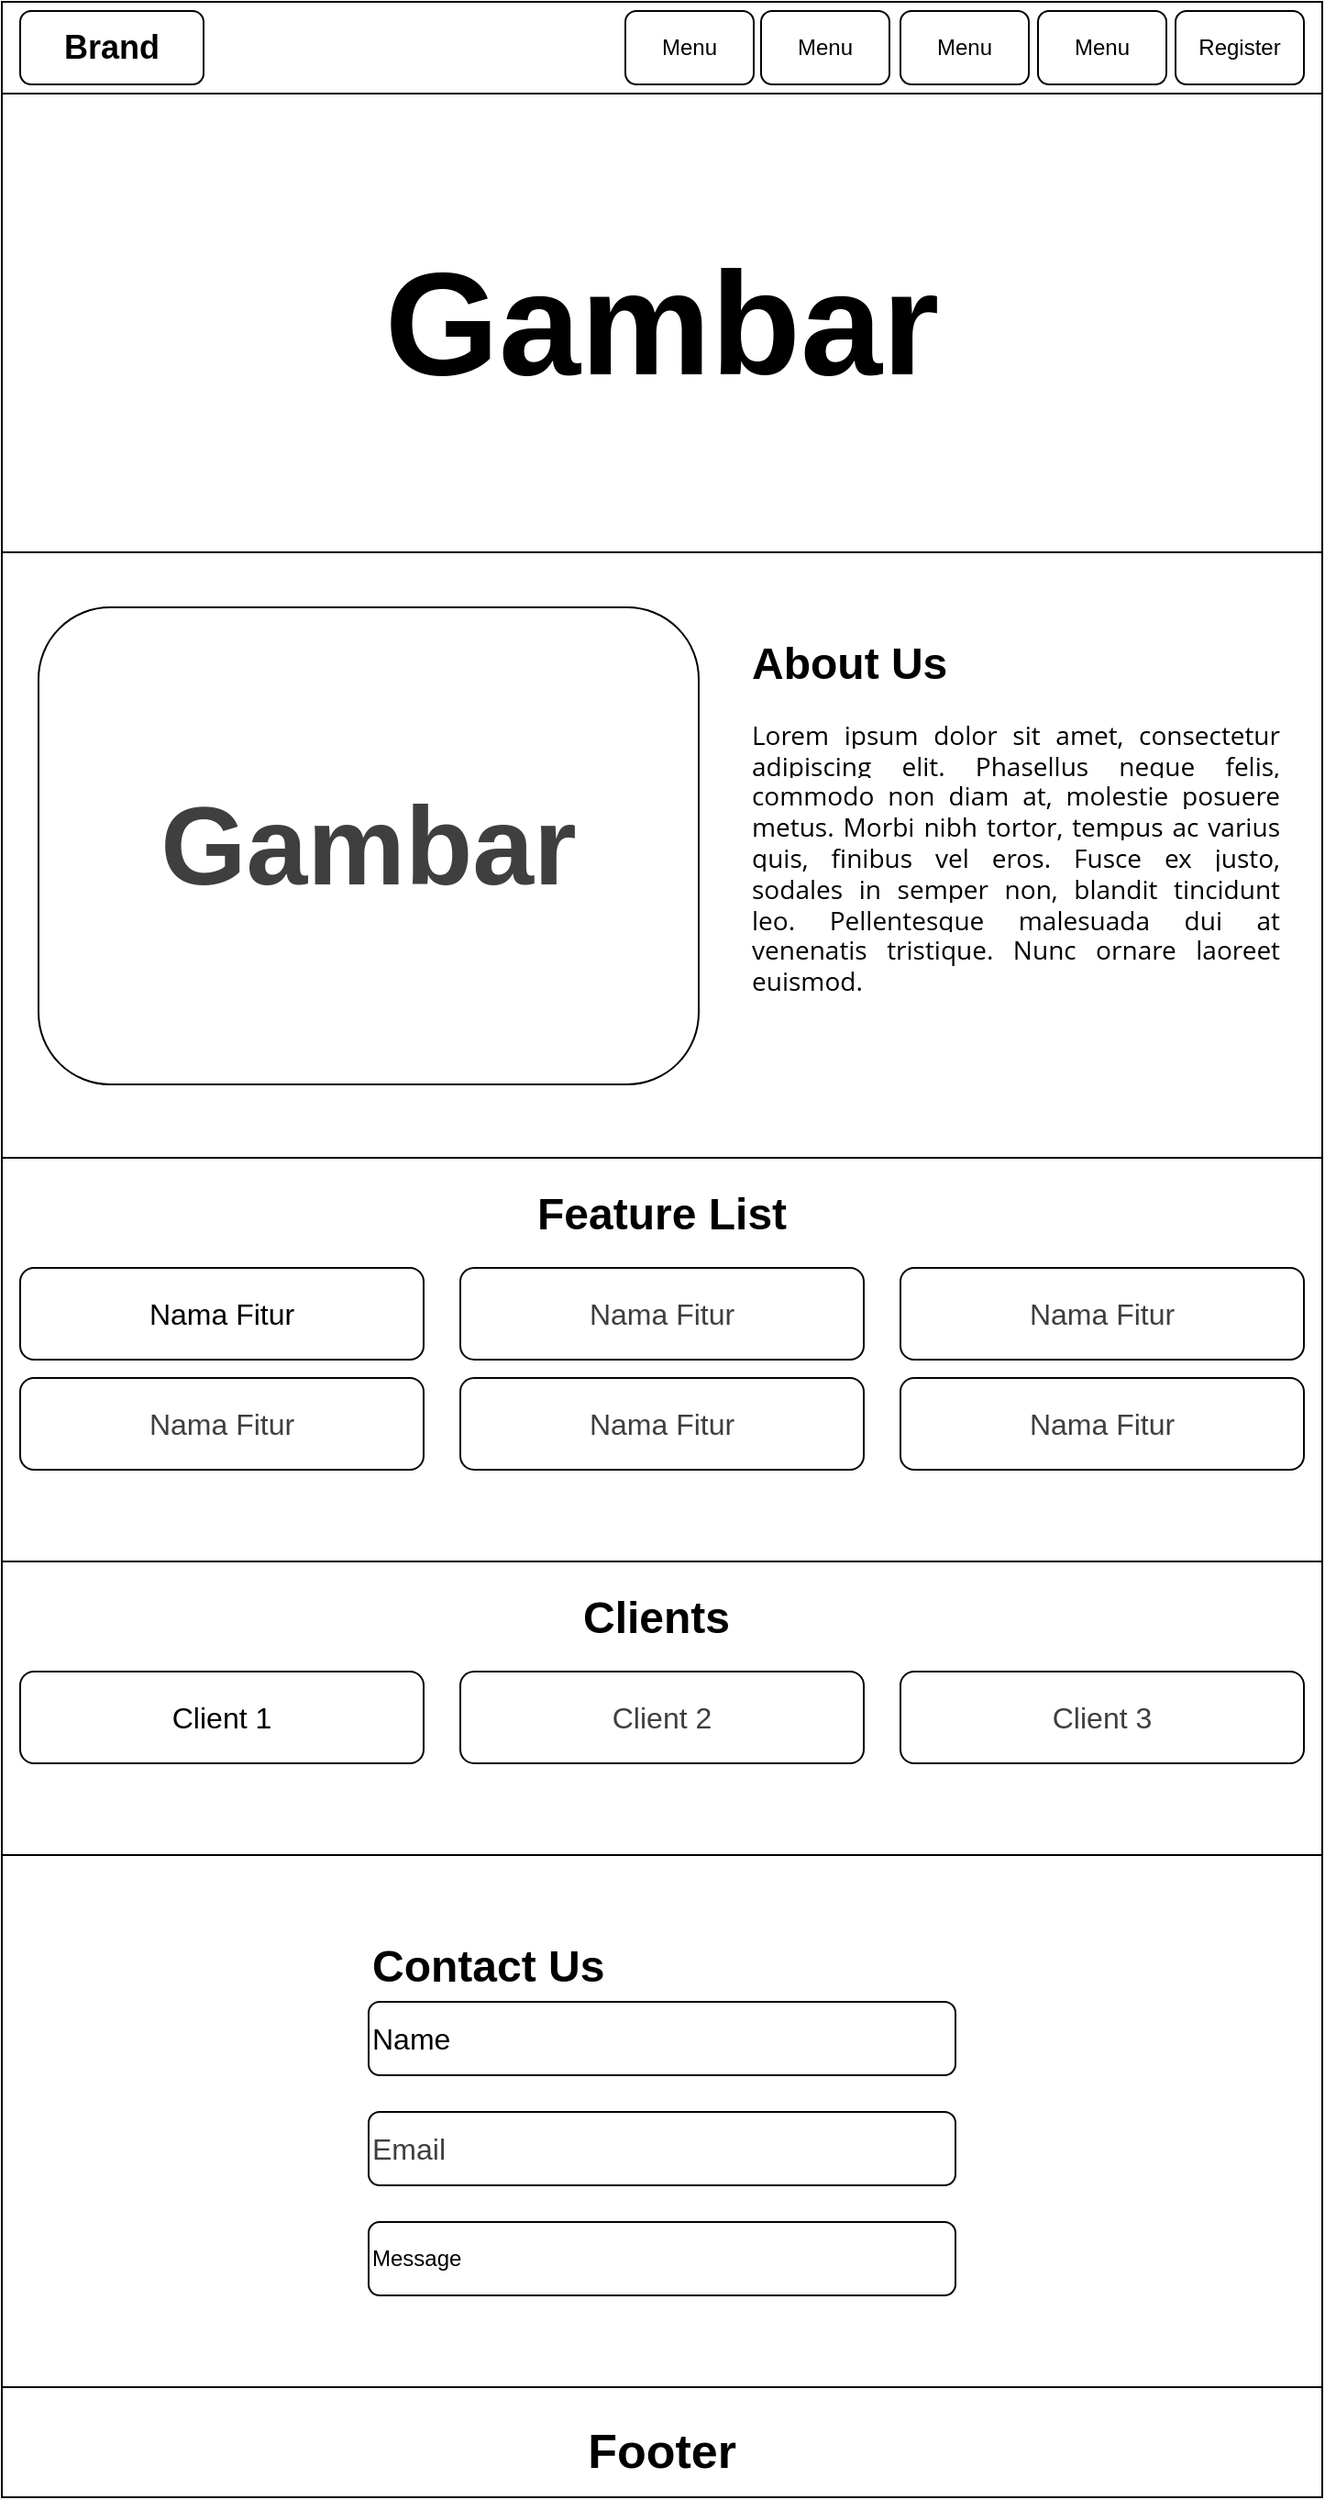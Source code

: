 <mxfile>
    <diagram id="3tV0KPxDNAW3E9toIJmQ" name="Page-1">
        <mxGraphModel dx="1094" dy="572" grid="1" gridSize="10" guides="1" tooltips="1" connect="1" arrows="1" fold="1" page="1" pageScale="1" pageWidth="850" pageHeight="1100" math="0" shadow="0">
            <root>
                <mxCell id="0"/>
                <mxCell id="1" parent="0"/>
                <mxCell id="2" value="" style="rounded=0;whiteSpace=wrap;html=1;" vertex="1" parent="1">
                    <mxGeometry x="50" y="40" width="720" height="1360" as="geometry"/>
                </mxCell>
                <mxCell id="3" value="" style="rounded=0;whiteSpace=wrap;html=1;" vertex="1" parent="1">
                    <mxGeometry x="50" y="40" width="720" height="50" as="geometry"/>
                </mxCell>
                <mxCell id="4" value="&lt;b&gt;&lt;font style=&quot;font-size: 18px;&quot;&gt;Brand&lt;/font&gt;&lt;/b&gt;" style="rounded=1;whiteSpace=wrap;html=1;" vertex="1" parent="1">
                    <mxGeometry x="60" y="45" width="100" height="40" as="geometry"/>
                </mxCell>
                <mxCell id="6" value="&lt;font style=&quot;&quot;&gt;Register&lt;/font&gt;" style="rounded=1;whiteSpace=wrap;html=1;" vertex="1" parent="1">
                    <mxGeometry x="690" y="45" width="70" height="40" as="geometry"/>
                </mxCell>
                <mxCell id="9" value="&lt;font style=&quot;&quot;&gt;Menu&lt;/font&gt;" style="rounded=1;whiteSpace=wrap;html=1;" vertex="1" parent="1">
                    <mxGeometry x="390" y="45" width="70" height="40" as="geometry"/>
                </mxCell>
                <mxCell id="10" value="&lt;font style=&quot;&quot;&gt;Menu&lt;/font&gt;" style="rounded=1;whiteSpace=wrap;html=1;" vertex="1" parent="1">
                    <mxGeometry x="464" y="45" width="70" height="40" as="geometry"/>
                </mxCell>
                <mxCell id="11" value="&lt;font style=&quot;&quot;&gt;Menu&lt;/font&gt;" style="rounded=1;whiteSpace=wrap;html=1;" vertex="1" parent="1">
                    <mxGeometry x="540" y="45" width="70" height="40" as="geometry"/>
                </mxCell>
                <mxCell id="12" value="&lt;font style=&quot;&quot;&gt;Menu&lt;/font&gt;" style="rounded=1;whiteSpace=wrap;html=1;" vertex="1" parent="1">
                    <mxGeometry x="615" y="45" width="70" height="40" as="geometry"/>
                </mxCell>
                <mxCell id="13" value="&lt;font style=&quot;font-size: 80px;&quot;&gt;&lt;b&gt;Gambar&lt;/b&gt;&lt;/font&gt;" style="rounded=0;whiteSpace=wrap;html=1;" vertex="1" parent="1">
                    <mxGeometry x="50" y="90" width="720" height="250" as="geometry"/>
                </mxCell>
                <mxCell id="14" value="&lt;b style=&quot;color: rgb(63, 63, 63); scrollbar-color: rgb(226, 226, 226) rgb(251, 251, 251);&quot;&gt;&lt;font style=&quot;font-size: 60px;&quot;&gt;Gambar&lt;/font&gt;&lt;/b&gt;" style="rounded=1;whiteSpace=wrap;html=1;" vertex="1" parent="1">
                    <mxGeometry x="70" y="370" width="360" height="260" as="geometry"/>
                </mxCell>
                <mxCell id="15" value="&lt;h1 style=&quot;margin-top: 0px;&quot;&gt;About Us&lt;/h1&gt;&lt;p style=&quot;text-align: justify;&quot;&gt;&lt;span style=&quot;background-color: rgb(255, 255, 255); color: rgb(0, 0, 0); font-family: &amp;quot;Open Sans&amp;quot;, Arial, sans-serif; font-size: 14px;&quot;&gt;Lorem ipsum dolor sit amet, consectetur adipiscing elit. Phasellus neque felis, commodo non diam at, molestie posuere metus. Morbi nibh tortor, tempus ac varius quis, finibus vel eros. Fusce ex justo, sodales in semper non, blandit tincidunt leo. Pellentesque malesuada dui at venenatis tristique. Nunc ornare laoreet euismod.&lt;/span&gt;&lt;/p&gt;" style="text;html=1;whiteSpace=wrap;overflow=hidden;rounded=0;" vertex="1" parent="1">
                    <mxGeometry x="457" y="380" width="290" height="230" as="geometry"/>
                </mxCell>
                <mxCell id="16" value="" style="rounded=0;whiteSpace=wrap;html=1;" vertex="1" parent="1">
                    <mxGeometry x="50" y="670" width="720" height="220" as="geometry"/>
                </mxCell>
                <mxCell id="17" value="&lt;h1 style=&quot;margin-top: 0px;&quot;&gt;Feature List&lt;/h1&gt;" style="text;html=1;whiteSpace=wrap;overflow=hidden;rounded=0;" vertex="1" parent="1">
                    <mxGeometry x="340" y="680" width="140" height="40" as="geometry"/>
                </mxCell>
                <mxCell id="18" value="&lt;font style=&quot;font-size: 16px;&quot;&gt;Nama Fitur&lt;/font&gt;" style="rounded=1;whiteSpace=wrap;html=1;" vertex="1" parent="1">
                    <mxGeometry x="60" y="730" width="220" height="50" as="geometry"/>
                </mxCell>
                <mxCell id="19" value="&lt;span style=&quot;color: rgb(63, 63, 63); font-size: 16px;&quot;&gt;Nama Fitur&lt;/span&gt;" style="rounded=1;whiteSpace=wrap;html=1;" vertex="1" parent="1">
                    <mxGeometry x="300" y="730" width="220" height="50" as="geometry"/>
                </mxCell>
                <mxCell id="20" value="&lt;span style=&quot;color: rgb(63, 63, 63); font-size: 16px;&quot;&gt;Nama Fitur&lt;/span&gt;" style="rounded=1;whiteSpace=wrap;html=1;" vertex="1" parent="1">
                    <mxGeometry x="540" y="730" width="220" height="50" as="geometry"/>
                </mxCell>
                <mxCell id="21" value="&lt;span style=&quot;color: rgb(63, 63, 63); font-size: 16px;&quot;&gt;Nama Fitur&lt;/span&gt;" style="rounded=1;whiteSpace=wrap;html=1;" vertex="1" parent="1">
                    <mxGeometry x="60" y="790" width="220" height="50" as="geometry"/>
                </mxCell>
                <mxCell id="22" value="&lt;span style=&quot;color: rgb(63, 63, 63); font-size: 16px;&quot;&gt;Nama Fitur&lt;/span&gt;" style="rounded=1;whiteSpace=wrap;html=1;" vertex="1" parent="1">
                    <mxGeometry x="300" y="790" width="220" height="50" as="geometry"/>
                </mxCell>
                <mxCell id="23" value="&lt;span style=&quot;color: rgb(63, 63, 63); font-size: 16px;&quot;&gt;Nama Fitur&lt;/span&gt;" style="rounded=1;whiteSpace=wrap;html=1;" vertex="1" parent="1">
                    <mxGeometry x="540" y="790" width="220" height="50" as="geometry"/>
                </mxCell>
                <mxCell id="24" value="&lt;h1 style=&quot;margin-top: 0px;&quot;&gt;Clients&lt;/h1&gt;" style="text;html=1;whiteSpace=wrap;overflow=hidden;rounded=0;" vertex="1" parent="1">
                    <mxGeometry x="365" y="900" width="90" height="40" as="geometry"/>
                </mxCell>
                <mxCell id="25" value="&lt;font style=&quot;font-size: 16px;&quot;&gt;Client 1&lt;/font&gt;" style="rounded=1;whiteSpace=wrap;html=1;" vertex="1" parent="1">
                    <mxGeometry x="60" y="950" width="220" height="50" as="geometry"/>
                </mxCell>
                <mxCell id="26" value="&lt;span style=&quot;color: rgb(63, 63, 63); font-size: 16px;&quot;&gt;Client 2&lt;/span&gt;" style="rounded=1;whiteSpace=wrap;html=1;" vertex="1" parent="1">
                    <mxGeometry x="300" y="950" width="220" height="50" as="geometry"/>
                </mxCell>
                <mxCell id="27" value="&lt;span style=&quot;color: rgb(63, 63, 63); font-size: 16px;&quot;&gt;Client 3&lt;/span&gt;" style="rounded=1;whiteSpace=wrap;html=1;" vertex="1" parent="1">
                    <mxGeometry x="540" y="950" width="220" height="50" as="geometry"/>
                </mxCell>
                <mxCell id="28" value="" style="rounded=0;whiteSpace=wrap;html=1;" vertex="1" parent="1">
                    <mxGeometry x="50" y="1050" width="720" height="290" as="geometry"/>
                </mxCell>
                <mxCell id="30" value="&lt;span style=&quot;font-size: 16px;&quot;&gt;Name&lt;/span&gt;" style="rounded=1;whiteSpace=wrap;html=1;align=left;" vertex="1" parent="1">
                    <mxGeometry x="250" y="1130" width="320" height="40" as="geometry"/>
                </mxCell>
                <mxCell id="31" value="&lt;h1 style=&quot;margin-top: 0px;&quot;&gt;Contact Us&lt;/h1&gt;" style="text;html=1;whiteSpace=wrap;overflow=hidden;rounded=0;" vertex="1" parent="1">
                    <mxGeometry x="250" y="1090" width="140" height="40" as="geometry"/>
                </mxCell>
                <mxCell id="32" value="&lt;span style=&quot;color: rgb(63, 63, 63); font-size: 16px;&quot;&gt;Email&lt;/span&gt;" style="rounded=1;whiteSpace=wrap;html=1;align=left;" vertex="1" parent="1">
                    <mxGeometry x="250" y="1190" width="320" height="40" as="geometry"/>
                </mxCell>
                <mxCell id="33" value="Message" style="rounded=1;whiteSpace=wrap;html=1;align=left;" vertex="1" parent="1">
                    <mxGeometry x="250" y="1250" width="320" height="40" as="geometry"/>
                </mxCell>
                <mxCell id="34" value="&lt;font style=&quot;font-size: 26px;&quot;&gt;&lt;b&gt;Footer&lt;/b&gt;&lt;/font&gt;" style="text;html=1;align=center;verticalAlign=middle;whiteSpace=wrap;rounded=0;" vertex="1" parent="1">
                    <mxGeometry x="380" y="1360" width="60" height="30" as="geometry"/>
                </mxCell>
            </root>
        </mxGraphModel>
    </diagram>
</mxfile>